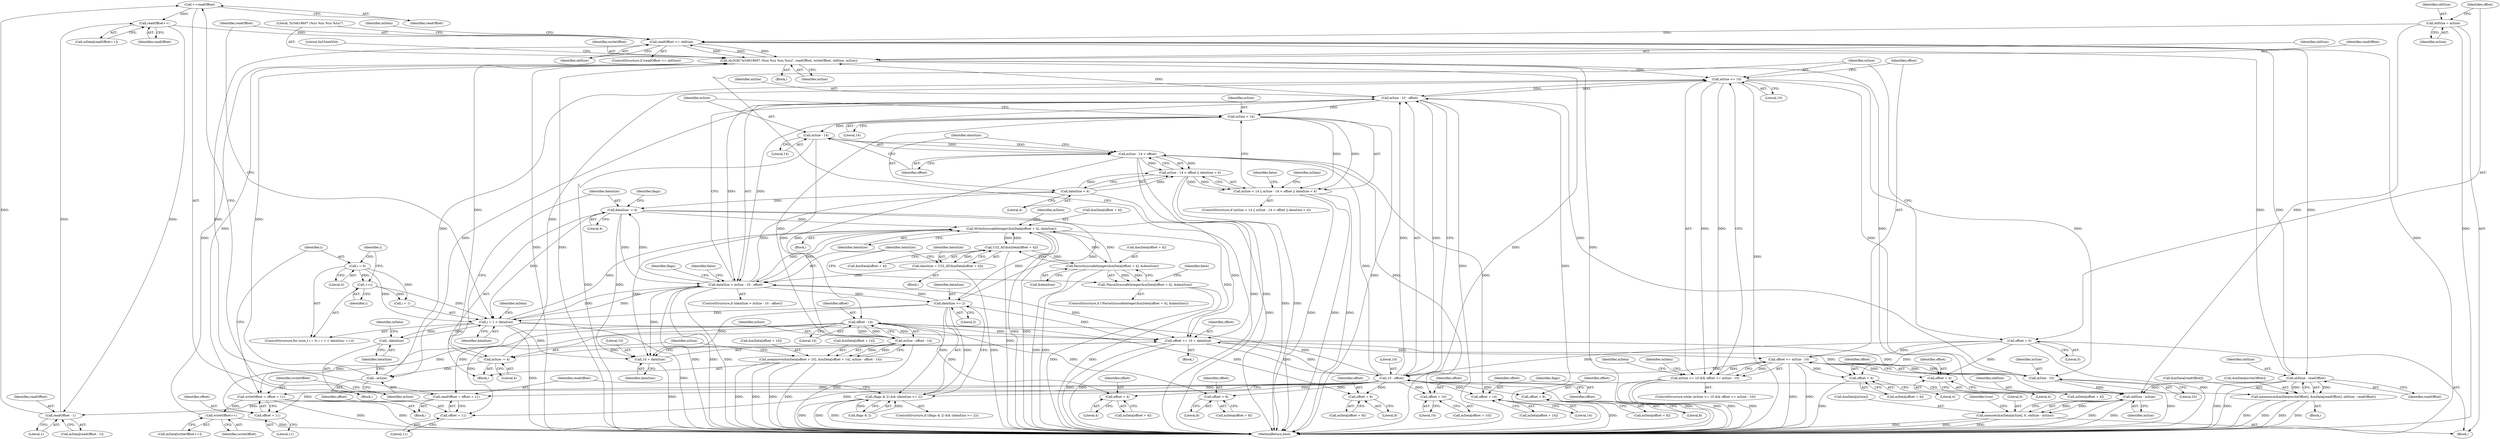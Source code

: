 digraph "0_Android_dd3ca4d6b81a9ae2ddf358b7b93d2f8c010921f5@API" {
"1000284" [label="(Call,++readOffset)"];
"1000274" [label="(Call,readOffset - 1)"];
"1000297" [label="(Call,readOffset++)"];
"1000284" [label="(Call,++readOffset)"];
"1000245" [label="(Call,readOffset = offset + 11)"];
"1000223" [label="(Call,offset - 14)"];
"1000197" [label="(Call,mSize - 14 < offset)"];
"1000198" [label="(Call,mSize - 14)"];
"1000193" [label="(Call,mSize < 14)"];
"1000164" [label="(Call,mSize - 10 - offset)"];
"1000113" [label="(Call,mSize >= 10)"];
"1000226" [label="(Call,mSize -= 4)"];
"1000221" [label="(Call,mSize - offset - 14)"];
"1000286" [label="(Call,--mSize)"];
"1000318" [label="(Call,ALOGE(\"b/34618607 (%zu %zu %zu %zu)\", readOffset, writeOffset, oldSize, mSize))"];
"1000300" [label="(Call,readOffset <= oldSize)"];
"1000104" [label="(Call,oldSize = mSize)"];
"1000313" [label="(Call,oldSize - readOffset)"];
"1000293" [label="(Call,writeOffset++)"];
"1000251" [label="(Call,writeOffset = offset + 11)"];
"1000166" [label="(Call,10 - offset)"];
"1000116" [label="(Call,offset <= mSize - 10)"];
"1000363" [label="(Call,offset += 10 + dataSize)"];
"1000337" [label="(Call,WriteSyncsafeInteger(&mData[offset + 4], dataSize))"];
"1000139" [label="(Call,U32_AT(&mData[offset + 4]))"];
"1000149" [label="(Call,ParseSyncsafeInteger(&mData[offset + 4], &dataSize))"];
"1000261" [label="(Call,i + 1 < dataSize)"];
"1000258" [label="(Call,i = 0)"];
"1000266" [label="(Call,++i)"];
"1000288" [label="(Call,--dataSize)"];
"1000229" [label="(Call,dataSize -= 4)"];
"1000202" [label="(Call,dataSize < 4)"];
"1000162" [label="(Call,dataSize > mSize - 10 - offset)"];
"1000137" [label="(Call,dataSize = U32_AT(&mData[offset + 4]))"];
"1000240" [label="(Call,dataSize >= 2)"];
"1000108" [label="(Call,offset = 0)"];
"1000118" [label="(Call,mSize - 10)"];
"1000304" [label="(Call,memmove(&mData[writeOffset], &mData[readOffset], oldSize - readOffset))"];
"1000374" [label="(Call,oldSize - mSize)"];
"1000368" [label="(Call,memset(&mData[mSize], 0, oldSize - mSize))"];
"1000112" [label="(Call,mSize >= 10 && offset <= mSize - 10)"];
"1000143" [label="(Call,offset + 4)"];
"1000153" [label="(Call,offset + 4)"];
"1000196" [label="(Call,mSize - 14 < offset || dataSize < 4)"];
"1000192" [label="(Call,mSize < 14 || mSize - 14 < offset || dataSize < 4)"];
"1000236" [label="(Call,(flags & 2) && (dataSize >= 2))"];
"1000148" [label="(Call,!ParseSyncsafeInteger(&mData[offset + 4], &dataSize))"];
"1000365" [label="(Call,10 + dataSize)"];
"1000212" [label="(Call,offset + 10)"];
"1000218" [label="(Call,offset + 14)"];
"1000208" [label="(Call,memmove(&mData[offset + 10], &mData[offset + 14], mSize - offset - 14))"];
"1000247" [label="(Call,offset + 11)"];
"1000253" [label="(Call,offset + 11)"];
"1000341" [label="(Call,offset + 4)"];
"1000348" [label="(Call,offset + 8)"];
"1000357" [label="(Call,offset + 9)"];
"1000179" [label="(Call,offset + 8)"];
"1000193" [label="(Call,mSize < 14)"];
"1000160" [label="(Identifier,false)"];
"1000139" [label="(Call,U32_AT(&mData[offset + 4]))"];
"1000105" [label="(Identifier,oldSize)"];
"1000102" [label="(Block,)"];
"1000348" [label="(Call,offset + 8)"];
"1000295" [label="(Call,mData[readOffset++])"];
"1000195" [label="(Literal,14)"];
"1000365" [label="(Call,10 + dataSize)"];
"1000222" [label="(Identifier,mSize)"];
"1000108" [label="(Call,offset = 0)"];
"1000320" [label="(Identifier,readOffset)"];
"1000273" [label="(Identifier,mData)"];
"1000200" [label="(Literal,14)"];
"1000216" [label="(Call,mData[offset + 14])"];
"1000341" [label="(Call,offset + 4)"];
"1000174" [label="(Identifier,flags)"];
"1000318" [label="(Call,ALOGE(\"b/34618607 (%zu %zu %zu %zu)\", readOffset, writeOffset, oldSize, mSize))"];
"1000242" [label="(Literal,2)"];
"1000315" [label="(Identifier,readOffset)"];
"1000328" [label="(Identifier,flags)"];
"1000307" [label="(Identifier,mData)"];
"1000287" [label="(Identifier,mSize)"];
"1000149" [label="(Call,ParseSyncsafeInteger(&mData[offset + 4], &dataSize))"];
"1000109" [label="(Identifier,offset)"];
"1000258" [label="(Call,i = 0)"];
"1000226" [label="(Call,mSize -= 4)"];
"1000225" [label="(Literal,14)"];
"1000321" [label="(Identifier,writeOffset)"];
"1000298" [label="(Identifier,readOffset)"];
"1000214" [label="(Literal,10)"];
"1000220" [label="(Literal,14)"];
"1000223" [label="(Call,offset - 14)"];
"1000323" [label="(Identifier,mSize)"];
"1000120" [label="(Literal,10)"];
"1000291" [label="(Call,mData[writeOffset++])"];
"1000378" [label="(Identifier,true)"];
"1000267" [label="(Identifier,i)"];
"1000119" [label="(Identifier,mSize)"];
"1000266" [label="(Call,++i)"];
"1000367" [label="(Identifier,dataSize)"];
"1000215" [label="(Call,&mData[offset + 14])"];
"1000300" [label="(Call,readOffset <= oldSize)"];
"1000363" [label="(Call,offset += 10 + dataSize)"];
"1000208" [label="(Call,memmove(&mData[offset + 10], &mData[offset + 14], mSize - offset - 14))"];
"1000231" [label="(Literal,4)"];
"1000194" [label="(Identifier,mSize)"];
"1000349" [label="(Identifier,offset)"];
"1000116" [label="(Call,offset <= mSize - 10)"];
"1000236" [label="(Call,(flags & 2) && (dataSize >= 2))"];
"1000253" [label="(Call,offset + 11)"];
"1000302" [label="(Identifier,oldSize)"];
"1000272" [label="(Call,mData[readOffset - 1])"];
"1000251" [label="(Call,writeOffset = offset + 11)"];
"1000314" [label="(Identifier,oldSize)"];
"1000154" [label="(Identifier,offset)"];
"1000309" [label="(Call,&mData[readOffset])"];
"1000262" [label="(Call,i + 1)"];
"1000111" [label="(ControlStructure,while (mSize >= 10 && offset <= mSize - 10))"];
"1000190" [label="(Block,)"];
"1000148" [label="(Call,!ParseSyncsafeInteger(&mData[offset + 4], &dataSize))"];
"1000235" [label="(ControlStructure,if ((flags & 2) && (dataSize >= 2)))"];
"1000289" [label="(Identifier,dataSize)"];
"1000256" [label="(ControlStructure,for (size_t i = 0; i + 1 < dataSize; ++i))"];
"1000283" [label="(Block,)"];
"1000286" [label="(Call,--mSize)"];
"1000304" [label="(Call,memmove(&mData[writeOffset], &mData[readOffset], oldSize - readOffset))"];
"1000213" [label="(Identifier,offset)"];
"1000156" [label="(Call,&dataSize)"];
"1000375" [label="(Identifier,oldSize)"];
"1000284" [label="(Call,++readOffset)"];
"1000197" [label="(Call,mSize - 14 < offset)"];
"1000201" [label="(Identifier,offset)"];
"1000110" [label="(Literal,0)"];
"1000303" [label="(Block,)"];
"1000145" [label="(Literal,4)"];
"1000140" [label="(Call,&mData[offset + 4])"];
"1000285" [label="(Identifier,readOffset)"];
"1000368" [label="(Call,memset(&mData[mSize], 0, oldSize - mSize))"];
"1000161" [label="(ControlStructure,if (dataSize > mSize - 10 - offset))"];
"1000212" [label="(Call,offset + 10)"];
"1000357" [label="(Call,offset + 9)"];
"1000249" [label="(Literal,11)"];
"1000141" [label="(Call,mData[offset + 4])"];
"1000313" [label="(Call,oldSize - readOffset)"];
"1000191" [label="(ControlStructure,if (mSize < 14 || mSize - 14 < offset || dataSize < 4))"];
"1000230" [label="(Identifier,dataSize)"];
"1000218" [label="(Call,offset + 14)"];
"1000322" [label="(Identifier,oldSize)"];
"1000221" [label="(Call,mSize - offset - 14)"];
"1000192" [label="(Call,mSize < 14 || mSize - 14 < offset || dataSize < 4)"];
"1000276" [label="(Literal,1)"];
"1000136" [label="(Block,)"];
"1000151" [label="(Call,mData[offset + 4])"];
"1000229" [label="(Call,dataSize -= 4)"];
"1000177" [label="(Call,mData[offset + 8])"];
"1000319" [label="(Literal,\"b/34618607 (%zu %zu %zu %zu)\")"];
"1000255" [label="(Literal,11)"];
"1000260" [label="(Literal,0)"];
"1000346" [label="(Call,mData[offset + 8])"];
"1000241" [label="(Identifier,dataSize)"];
"1000210" [label="(Call,mData[offset + 10])"];
"1000153" [label="(Call,offset + 4)"];
"1000233" [label="(Identifier,flags)"];
"1000366" [label="(Literal,10)"];
"1000219" [label="(Identifier,offset)"];
"1000274" [label="(Call,readOffset - 1)"];
"1000337" [label="(Call,WriteSyncsafeInteger(&mData[offset + 4], dataSize))"];
"1000207" [label="(Identifier,false)"];
"1000246" [label="(Identifier,readOffset)"];
"1000162" [label="(Call,dataSize > mSize - 10 - offset)"];
"1000347" [label="(Identifier,mData)"];
"1000265" [label="(Identifier,dataSize)"];
"1000202" [label="(Call,dataSize < 4)"];
"1000275" [label="(Identifier,readOffset)"];
"1000369" [label="(Call,&mData[mSize])"];
"1000104" [label="(Call,oldSize = mSize)"];
"1000305" [label="(Call,&mData[writeOffset])"];
"1000379" [label="(MethodReturn,bool)"];
"1000338" [label="(Call,&mData[offset + 4])"];
"1000343" [label="(Literal,4)"];
"1000371" [label="(Identifier,mData)"];
"1000150" [label="(Call,&mData[offset + 4])"];
"1000350" [label="(Literal,8)"];
"1000355" [label="(Call,mData[offset + 9])"];
"1000373" [label="(Literal,0)"];
"1000245" [label="(Call,readOffset = offset + 11)"];
"1000143" [label="(Call,offset + 4)"];
"1000224" [label="(Identifier,offset)"];
"1000144" [label="(Identifier,offset)"];
"1000317" [label="(Block,)"];
"1000374" [label="(Call,oldSize - mSize)"];
"1000293" [label="(Call,writeOffset++)"];
"1000204" [label="(Literal,4)"];
"1000167" [label="(Literal,10)"];
"1000114" [label="(Identifier,mSize)"];
"1000198" [label="(Call,mSize - 14)"];
"1000117" [label="(Identifier,offset)"];
"1000247" [label="(Call,offset + 11)"];
"1000106" [label="(Identifier,mSize)"];
"1000121" [label="(Block,)"];
"1000359" [label="(Literal,9)"];
"1000138" [label="(Identifier,dataSize)"];
"1000127" [label="(Identifier,mData)"];
"1000179" [label="(Call,offset + 8)"];
"1000203" [label="(Identifier,dataSize)"];
"1000294" [label="(Identifier,writeOffset)"];
"1000163" [label="(Identifier,dataSize)"];
"1000248" [label="(Identifier,offset)"];
"1000180" [label="(Identifier,offset)"];
"1000263" [label="(Identifier,i)"];
"1000113" [label="(Call,mSize >= 10)"];
"1000344" [label="(Identifier,dataSize)"];
"1000292" [label="(Identifier,mData)"];
"1000240" [label="(Call,dataSize >= 2)"];
"1000168" [label="(Identifier,offset)"];
"1000325" [label="(Literal,0x534e4554)"];
"1000137" [label="(Call,dataSize = U32_AT(&mData[offset + 4]))"];
"1000376" [label="(Identifier,mSize)"];
"1000254" [label="(Identifier,offset)"];
"1000336" [label="(Block,)"];
"1000297" [label="(Call,readOffset++)"];
"1000339" [label="(Call,mData[offset + 4])"];
"1000196" [label="(Call,mSize - 14 < offset || dataSize < 4)"];
"1000118" [label="(Call,mSize - 10)"];
"1000342" [label="(Identifier,offset)"];
"1000199" [label="(Identifier,mSize)"];
"1000364" [label="(Identifier,offset)"];
"1000228" [label="(Literal,4)"];
"1000261" [label="(Call,i + 1 < dataSize)"];
"1000252" [label="(Identifier,writeOffset)"];
"1000299" [label="(ControlStructure,if (readOffset <= oldSize))"];
"1000227" [label="(Identifier,mSize)"];
"1000211" [label="(Identifier,mData)"];
"1000237" [label="(Call,flags & 2)"];
"1000259" [label="(Identifier,i)"];
"1000115" [label="(Literal,10)"];
"1000171" [label="(Identifier,false)"];
"1000181" [label="(Literal,8)"];
"1000147" [label="(ControlStructure,if (!ParseSyncsafeInteger(&mData[offset + 4], &dataSize)))"];
"1000288" [label="(Call,--dataSize)"];
"1000358" [label="(Identifier,offset)"];
"1000209" [label="(Call,&mData[offset + 10])"];
"1000155" [label="(Literal,4)"];
"1000112" [label="(Call,mSize >= 10 && offset <= mSize - 10)"];
"1000166" [label="(Call,10 - offset)"];
"1000165" [label="(Identifier,mSize)"];
"1000164" [label="(Call,mSize - 10 - offset)"];
"1000301" [label="(Identifier,readOffset)"];
"1000243" [label="(Block,)"];
"1000284" -> "1000283"  [label="AST: "];
"1000284" -> "1000285"  [label="CFG: "];
"1000285" -> "1000284"  [label="AST: "];
"1000287" -> "1000284"  [label="CFG: "];
"1000274" -> "1000284"  [label="DDG: "];
"1000284" -> "1000297"  [label="DDG: "];
"1000274" -> "1000272"  [label="AST: "];
"1000274" -> "1000276"  [label="CFG: "];
"1000275" -> "1000274"  [label="AST: "];
"1000276" -> "1000274"  [label="AST: "];
"1000272" -> "1000274"  [label="CFG: "];
"1000297" -> "1000274"  [label="DDG: "];
"1000245" -> "1000274"  [label="DDG: "];
"1000274" -> "1000297"  [label="DDG: "];
"1000297" -> "1000295"  [label="AST: "];
"1000297" -> "1000298"  [label="CFG: "];
"1000298" -> "1000297"  [label="AST: "];
"1000295" -> "1000297"  [label="CFG: "];
"1000297" -> "1000300"  [label="DDG: "];
"1000245" -> "1000243"  [label="AST: "];
"1000245" -> "1000247"  [label="CFG: "];
"1000246" -> "1000245"  [label="AST: "];
"1000247" -> "1000245"  [label="AST: "];
"1000252" -> "1000245"  [label="CFG: "];
"1000223" -> "1000245"  [label="DDG: "];
"1000166" -> "1000245"  [label="DDG: "];
"1000245" -> "1000300"  [label="DDG: "];
"1000223" -> "1000221"  [label="AST: "];
"1000223" -> "1000225"  [label="CFG: "];
"1000224" -> "1000223"  [label="AST: "];
"1000225" -> "1000223"  [label="AST: "];
"1000221" -> "1000223"  [label="CFG: "];
"1000223" -> "1000221"  [label="DDG: "];
"1000223" -> "1000221"  [label="DDG: "];
"1000197" -> "1000223"  [label="DDG: "];
"1000166" -> "1000223"  [label="DDG: "];
"1000223" -> "1000247"  [label="DDG: "];
"1000223" -> "1000251"  [label="DDG: "];
"1000223" -> "1000253"  [label="DDG: "];
"1000223" -> "1000341"  [label="DDG: "];
"1000223" -> "1000348"  [label="DDG: "];
"1000223" -> "1000357"  [label="DDG: "];
"1000223" -> "1000363"  [label="DDG: "];
"1000197" -> "1000196"  [label="AST: "];
"1000197" -> "1000201"  [label="CFG: "];
"1000198" -> "1000197"  [label="AST: "];
"1000201" -> "1000197"  [label="AST: "];
"1000203" -> "1000197"  [label="CFG: "];
"1000196" -> "1000197"  [label="CFG: "];
"1000197" -> "1000379"  [label="DDG: "];
"1000197" -> "1000379"  [label="DDG: "];
"1000197" -> "1000196"  [label="DDG: "];
"1000197" -> "1000196"  [label="DDG: "];
"1000198" -> "1000197"  [label="DDG: "];
"1000198" -> "1000197"  [label="DDG: "];
"1000166" -> "1000197"  [label="DDG: "];
"1000197" -> "1000212"  [label="DDG: "];
"1000197" -> "1000218"  [label="DDG: "];
"1000198" -> "1000200"  [label="CFG: "];
"1000199" -> "1000198"  [label="AST: "];
"1000200" -> "1000198"  [label="AST: "];
"1000201" -> "1000198"  [label="CFG: "];
"1000198" -> "1000379"  [label="DDG: "];
"1000193" -> "1000198"  [label="DDG: "];
"1000198" -> "1000221"  [label="DDG: "];
"1000193" -> "1000192"  [label="AST: "];
"1000193" -> "1000195"  [label="CFG: "];
"1000194" -> "1000193"  [label="AST: "];
"1000195" -> "1000193"  [label="AST: "];
"1000199" -> "1000193"  [label="CFG: "];
"1000192" -> "1000193"  [label="CFG: "];
"1000193" -> "1000379"  [label="DDG: "];
"1000193" -> "1000192"  [label="DDG: "];
"1000193" -> "1000192"  [label="DDG: "];
"1000164" -> "1000193"  [label="DDG: "];
"1000193" -> "1000221"  [label="DDG: "];
"1000164" -> "1000162"  [label="AST: "];
"1000164" -> "1000166"  [label="CFG: "];
"1000165" -> "1000164"  [label="AST: "];
"1000166" -> "1000164"  [label="AST: "];
"1000162" -> "1000164"  [label="CFG: "];
"1000164" -> "1000379"  [label="DDG: "];
"1000164" -> "1000379"  [label="DDG: "];
"1000164" -> "1000113"  [label="DDG: "];
"1000164" -> "1000162"  [label="DDG: "];
"1000164" -> "1000162"  [label="DDG: "];
"1000113" -> "1000164"  [label="DDG: "];
"1000118" -> "1000164"  [label="DDG: "];
"1000166" -> "1000164"  [label="DDG: "];
"1000166" -> "1000164"  [label="DDG: "];
"1000164" -> "1000286"  [label="DDG: "];
"1000164" -> "1000318"  [label="DDG: "];
"1000113" -> "1000112"  [label="AST: "];
"1000113" -> "1000115"  [label="CFG: "];
"1000114" -> "1000113"  [label="AST: "];
"1000115" -> "1000113"  [label="AST: "];
"1000117" -> "1000113"  [label="CFG: "];
"1000112" -> "1000113"  [label="CFG: "];
"1000113" -> "1000379"  [label="DDG: "];
"1000113" -> "1000112"  [label="DDG: "];
"1000113" -> "1000112"  [label="DDG: "];
"1000226" -> "1000113"  [label="DDG: "];
"1000286" -> "1000113"  [label="DDG: "];
"1000318" -> "1000113"  [label="DDG: "];
"1000113" -> "1000118"  [label="DDG: "];
"1000113" -> "1000374"  [label="DDG: "];
"1000226" -> "1000190"  [label="AST: "];
"1000226" -> "1000228"  [label="CFG: "];
"1000227" -> "1000226"  [label="AST: "];
"1000228" -> "1000226"  [label="AST: "];
"1000230" -> "1000226"  [label="CFG: "];
"1000221" -> "1000226"  [label="DDG: "];
"1000226" -> "1000286"  [label="DDG: "];
"1000226" -> "1000318"  [label="DDG: "];
"1000221" -> "1000208"  [label="AST: "];
"1000222" -> "1000221"  [label="AST: "];
"1000208" -> "1000221"  [label="CFG: "];
"1000221" -> "1000379"  [label="DDG: "];
"1000221" -> "1000208"  [label="DDG: "];
"1000221" -> "1000208"  [label="DDG: "];
"1000286" -> "1000283"  [label="AST: "];
"1000286" -> "1000287"  [label="CFG: "];
"1000287" -> "1000286"  [label="AST: "];
"1000289" -> "1000286"  [label="CFG: "];
"1000286" -> "1000318"  [label="DDG: "];
"1000318" -> "1000317"  [label="AST: "];
"1000318" -> "1000323"  [label="CFG: "];
"1000319" -> "1000318"  [label="AST: "];
"1000320" -> "1000318"  [label="AST: "];
"1000321" -> "1000318"  [label="AST: "];
"1000322" -> "1000318"  [label="AST: "];
"1000323" -> "1000318"  [label="AST: "];
"1000325" -> "1000318"  [label="CFG: "];
"1000318" -> "1000379"  [label="DDG: "];
"1000318" -> "1000379"  [label="DDG: "];
"1000318" -> "1000379"  [label="DDG: "];
"1000318" -> "1000379"  [label="DDG: "];
"1000318" -> "1000300"  [label="DDG: "];
"1000300" -> "1000318"  [label="DDG: "];
"1000300" -> "1000318"  [label="DDG: "];
"1000293" -> "1000318"  [label="DDG: "];
"1000251" -> "1000318"  [label="DDG: "];
"1000318" -> "1000374"  [label="DDG: "];
"1000300" -> "1000299"  [label="AST: "];
"1000300" -> "1000302"  [label="CFG: "];
"1000301" -> "1000300"  [label="AST: "];
"1000302" -> "1000300"  [label="AST: "];
"1000307" -> "1000300"  [label="CFG: "];
"1000319" -> "1000300"  [label="CFG: "];
"1000300" -> "1000379"  [label="DDG: "];
"1000104" -> "1000300"  [label="DDG: "];
"1000313" -> "1000300"  [label="DDG: "];
"1000300" -> "1000313"  [label="DDG: "];
"1000300" -> "1000313"  [label="DDG: "];
"1000104" -> "1000102"  [label="AST: "];
"1000104" -> "1000106"  [label="CFG: "];
"1000105" -> "1000104"  [label="AST: "];
"1000106" -> "1000104"  [label="AST: "];
"1000109" -> "1000104"  [label="CFG: "];
"1000104" -> "1000379"  [label="DDG: "];
"1000104" -> "1000374"  [label="DDG: "];
"1000313" -> "1000304"  [label="AST: "];
"1000313" -> "1000315"  [label="CFG: "];
"1000314" -> "1000313"  [label="AST: "];
"1000315" -> "1000313"  [label="AST: "];
"1000304" -> "1000313"  [label="CFG: "];
"1000313" -> "1000379"  [label="DDG: "];
"1000313" -> "1000379"  [label="DDG: "];
"1000313" -> "1000304"  [label="DDG: "];
"1000313" -> "1000304"  [label="DDG: "];
"1000313" -> "1000374"  [label="DDG: "];
"1000293" -> "1000291"  [label="AST: "];
"1000293" -> "1000294"  [label="CFG: "];
"1000294" -> "1000293"  [label="AST: "];
"1000291" -> "1000293"  [label="CFG: "];
"1000293" -> "1000379"  [label="DDG: "];
"1000251" -> "1000293"  [label="DDG: "];
"1000251" -> "1000243"  [label="AST: "];
"1000251" -> "1000253"  [label="CFG: "];
"1000252" -> "1000251"  [label="AST: "];
"1000253" -> "1000251"  [label="AST: "];
"1000259" -> "1000251"  [label="CFG: "];
"1000251" -> "1000379"  [label="DDG: "];
"1000251" -> "1000379"  [label="DDG: "];
"1000166" -> "1000251"  [label="DDG: "];
"1000166" -> "1000168"  [label="CFG: "];
"1000167" -> "1000166"  [label="AST: "];
"1000168" -> "1000166"  [label="AST: "];
"1000166" -> "1000379"  [label="DDG: "];
"1000116" -> "1000166"  [label="DDG: "];
"1000363" -> "1000166"  [label="DDG: "];
"1000108" -> "1000166"  [label="DDG: "];
"1000166" -> "1000179"  [label="DDG: "];
"1000166" -> "1000212"  [label="DDG: "];
"1000166" -> "1000218"  [label="DDG: "];
"1000166" -> "1000247"  [label="DDG: "];
"1000166" -> "1000253"  [label="DDG: "];
"1000166" -> "1000341"  [label="DDG: "];
"1000166" -> "1000348"  [label="DDG: "];
"1000166" -> "1000357"  [label="DDG: "];
"1000166" -> "1000363"  [label="DDG: "];
"1000116" -> "1000112"  [label="AST: "];
"1000116" -> "1000118"  [label="CFG: "];
"1000117" -> "1000116"  [label="AST: "];
"1000118" -> "1000116"  [label="AST: "];
"1000112" -> "1000116"  [label="CFG: "];
"1000116" -> "1000379"  [label="DDG: "];
"1000116" -> "1000379"  [label="DDG: "];
"1000116" -> "1000112"  [label="DDG: "];
"1000116" -> "1000112"  [label="DDG: "];
"1000363" -> "1000116"  [label="DDG: "];
"1000108" -> "1000116"  [label="DDG: "];
"1000118" -> "1000116"  [label="DDG: "];
"1000118" -> "1000116"  [label="DDG: "];
"1000116" -> "1000143"  [label="DDG: "];
"1000116" -> "1000153"  [label="DDG: "];
"1000363" -> "1000121"  [label="AST: "];
"1000363" -> "1000365"  [label="CFG: "];
"1000364" -> "1000363"  [label="AST: "];
"1000365" -> "1000363"  [label="AST: "];
"1000114" -> "1000363"  [label="CFG: "];
"1000363" -> "1000379"  [label="DDG: "];
"1000363" -> "1000379"  [label="DDG: "];
"1000363" -> "1000143"  [label="DDG: "];
"1000363" -> "1000153"  [label="DDG: "];
"1000337" -> "1000363"  [label="DDG: "];
"1000261" -> "1000363"  [label="DDG: "];
"1000229" -> "1000363"  [label="DDG: "];
"1000162" -> "1000363"  [label="DDG: "];
"1000240" -> "1000363"  [label="DDG: "];
"1000337" -> "1000336"  [label="AST: "];
"1000337" -> "1000344"  [label="CFG: "];
"1000338" -> "1000337"  [label="AST: "];
"1000344" -> "1000337"  [label="AST: "];
"1000347" -> "1000337"  [label="CFG: "];
"1000337" -> "1000379"  [label="DDG: "];
"1000337" -> "1000379"  [label="DDG: "];
"1000337" -> "1000139"  [label="DDG: "];
"1000337" -> "1000149"  [label="DDG: "];
"1000337" -> "1000162"  [label="DDG: "];
"1000139" -> "1000337"  [label="DDG: "];
"1000149" -> "1000337"  [label="DDG: "];
"1000261" -> "1000337"  [label="DDG: "];
"1000229" -> "1000337"  [label="DDG: "];
"1000162" -> "1000337"  [label="DDG: "];
"1000240" -> "1000337"  [label="DDG: "];
"1000337" -> "1000365"  [label="DDG: "];
"1000139" -> "1000137"  [label="AST: "];
"1000139" -> "1000140"  [label="CFG: "];
"1000140" -> "1000139"  [label="AST: "];
"1000137" -> "1000139"  [label="CFG: "];
"1000139" -> "1000379"  [label="DDG: "];
"1000139" -> "1000137"  [label="DDG: "];
"1000149" -> "1000139"  [label="DDG: "];
"1000139" -> "1000149"  [label="DDG: "];
"1000149" -> "1000148"  [label="AST: "];
"1000149" -> "1000156"  [label="CFG: "];
"1000150" -> "1000149"  [label="AST: "];
"1000156" -> "1000149"  [label="AST: "];
"1000148" -> "1000149"  [label="CFG: "];
"1000149" -> "1000379"  [label="DDG: "];
"1000149" -> "1000379"  [label="DDG: "];
"1000149" -> "1000148"  [label="DDG: "];
"1000149" -> "1000148"  [label="DDG: "];
"1000261" -> "1000256"  [label="AST: "];
"1000261" -> "1000265"  [label="CFG: "];
"1000262" -> "1000261"  [label="AST: "];
"1000265" -> "1000261"  [label="AST: "];
"1000273" -> "1000261"  [label="CFG: "];
"1000301" -> "1000261"  [label="CFG: "];
"1000261" -> "1000379"  [label="DDG: "];
"1000261" -> "1000379"  [label="DDG: "];
"1000261" -> "1000162"  [label="DDG: "];
"1000258" -> "1000261"  [label="DDG: "];
"1000266" -> "1000261"  [label="DDG: "];
"1000288" -> "1000261"  [label="DDG: "];
"1000229" -> "1000261"  [label="DDG: "];
"1000162" -> "1000261"  [label="DDG: "];
"1000240" -> "1000261"  [label="DDG: "];
"1000261" -> "1000288"  [label="DDG: "];
"1000261" -> "1000365"  [label="DDG: "];
"1000258" -> "1000256"  [label="AST: "];
"1000258" -> "1000260"  [label="CFG: "];
"1000259" -> "1000258"  [label="AST: "];
"1000260" -> "1000258"  [label="AST: "];
"1000263" -> "1000258"  [label="CFG: "];
"1000258" -> "1000262"  [label="DDG: "];
"1000258" -> "1000266"  [label="DDG: "];
"1000266" -> "1000256"  [label="AST: "];
"1000266" -> "1000267"  [label="CFG: "];
"1000267" -> "1000266"  [label="AST: "];
"1000263" -> "1000266"  [label="CFG: "];
"1000266" -> "1000262"  [label="DDG: "];
"1000288" -> "1000283"  [label="AST: "];
"1000288" -> "1000289"  [label="CFG: "];
"1000289" -> "1000288"  [label="AST: "];
"1000292" -> "1000288"  [label="CFG: "];
"1000229" -> "1000190"  [label="AST: "];
"1000229" -> "1000231"  [label="CFG: "];
"1000230" -> "1000229"  [label="AST: "];
"1000231" -> "1000229"  [label="AST: "];
"1000233" -> "1000229"  [label="CFG: "];
"1000229" -> "1000162"  [label="DDG: "];
"1000202" -> "1000229"  [label="DDG: "];
"1000162" -> "1000229"  [label="DDG: "];
"1000229" -> "1000240"  [label="DDG: "];
"1000229" -> "1000365"  [label="DDG: "];
"1000202" -> "1000196"  [label="AST: "];
"1000202" -> "1000204"  [label="CFG: "];
"1000203" -> "1000202"  [label="AST: "];
"1000204" -> "1000202"  [label="AST: "];
"1000196" -> "1000202"  [label="CFG: "];
"1000202" -> "1000379"  [label="DDG: "];
"1000202" -> "1000196"  [label="DDG: "];
"1000202" -> "1000196"  [label="DDG: "];
"1000162" -> "1000202"  [label="DDG: "];
"1000162" -> "1000161"  [label="AST: "];
"1000163" -> "1000162"  [label="AST: "];
"1000171" -> "1000162"  [label="CFG: "];
"1000174" -> "1000162"  [label="CFG: "];
"1000162" -> "1000379"  [label="DDG: "];
"1000162" -> "1000379"  [label="DDG: "];
"1000162" -> "1000379"  [label="DDG: "];
"1000137" -> "1000162"  [label="DDG: "];
"1000240" -> "1000162"  [label="DDG: "];
"1000162" -> "1000240"  [label="DDG: "];
"1000162" -> "1000365"  [label="DDG: "];
"1000137" -> "1000136"  [label="AST: "];
"1000138" -> "1000137"  [label="AST: "];
"1000163" -> "1000137"  [label="CFG: "];
"1000137" -> "1000379"  [label="DDG: "];
"1000240" -> "1000236"  [label="AST: "];
"1000240" -> "1000242"  [label="CFG: "];
"1000241" -> "1000240"  [label="AST: "];
"1000242" -> "1000240"  [label="AST: "];
"1000236" -> "1000240"  [label="CFG: "];
"1000240" -> "1000236"  [label="DDG: "];
"1000240" -> "1000236"  [label="DDG: "];
"1000240" -> "1000365"  [label="DDG: "];
"1000108" -> "1000102"  [label="AST: "];
"1000108" -> "1000110"  [label="CFG: "];
"1000109" -> "1000108"  [label="AST: "];
"1000110" -> "1000108"  [label="AST: "];
"1000114" -> "1000108"  [label="CFG: "];
"1000108" -> "1000379"  [label="DDG: "];
"1000108" -> "1000143"  [label="DDG: "];
"1000108" -> "1000153"  [label="DDG: "];
"1000118" -> "1000120"  [label="CFG: "];
"1000119" -> "1000118"  [label="AST: "];
"1000120" -> "1000118"  [label="AST: "];
"1000118" -> "1000379"  [label="DDG: "];
"1000118" -> "1000374"  [label="DDG: "];
"1000304" -> "1000303"  [label="AST: "];
"1000305" -> "1000304"  [label="AST: "];
"1000309" -> "1000304"  [label="AST: "];
"1000328" -> "1000304"  [label="CFG: "];
"1000304" -> "1000379"  [label="DDG: "];
"1000304" -> "1000379"  [label="DDG: "];
"1000304" -> "1000379"  [label="DDG: "];
"1000304" -> "1000379"  [label="DDG: "];
"1000374" -> "1000368"  [label="AST: "];
"1000374" -> "1000376"  [label="CFG: "];
"1000375" -> "1000374"  [label="AST: "];
"1000376" -> "1000374"  [label="AST: "];
"1000368" -> "1000374"  [label="CFG: "];
"1000374" -> "1000379"  [label="DDG: "];
"1000374" -> "1000379"  [label="DDG: "];
"1000374" -> "1000368"  [label="DDG: "];
"1000374" -> "1000368"  [label="DDG: "];
"1000368" -> "1000102"  [label="AST: "];
"1000369" -> "1000368"  [label="AST: "];
"1000373" -> "1000368"  [label="AST: "];
"1000378" -> "1000368"  [label="CFG: "];
"1000368" -> "1000379"  [label="DDG: "];
"1000368" -> "1000379"  [label="DDG: "];
"1000368" -> "1000379"  [label="DDG: "];
"1000112" -> "1000111"  [label="AST: "];
"1000127" -> "1000112"  [label="CFG: "];
"1000371" -> "1000112"  [label="CFG: "];
"1000112" -> "1000379"  [label="DDG: "];
"1000112" -> "1000379"  [label="DDG: "];
"1000112" -> "1000379"  [label="DDG: "];
"1000143" -> "1000141"  [label="AST: "];
"1000143" -> "1000145"  [label="CFG: "];
"1000144" -> "1000143"  [label="AST: "];
"1000145" -> "1000143"  [label="AST: "];
"1000141" -> "1000143"  [label="CFG: "];
"1000153" -> "1000151"  [label="AST: "];
"1000153" -> "1000155"  [label="CFG: "];
"1000154" -> "1000153"  [label="AST: "];
"1000155" -> "1000153"  [label="AST: "];
"1000151" -> "1000153"  [label="CFG: "];
"1000153" -> "1000379"  [label="DDG: "];
"1000196" -> "1000192"  [label="AST: "];
"1000192" -> "1000196"  [label="CFG: "];
"1000196" -> "1000379"  [label="DDG: "];
"1000196" -> "1000379"  [label="DDG: "];
"1000196" -> "1000192"  [label="DDG: "];
"1000196" -> "1000192"  [label="DDG: "];
"1000192" -> "1000191"  [label="AST: "];
"1000207" -> "1000192"  [label="CFG: "];
"1000211" -> "1000192"  [label="CFG: "];
"1000192" -> "1000379"  [label="DDG: "];
"1000192" -> "1000379"  [label="DDG: "];
"1000192" -> "1000379"  [label="DDG: "];
"1000236" -> "1000235"  [label="AST: "];
"1000236" -> "1000237"  [label="CFG: "];
"1000237" -> "1000236"  [label="AST: "];
"1000246" -> "1000236"  [label="CFG: "];
"1000328" -> "1000236"  [label="CFG: "];
"1000236" -> "1000379"  [label="DDG: "];
"1000236" -> "1000379"  [label="DDG: "];
"1000236" -> "1000379"  [label="DDG: "];
"1000237" -> "1000236"  [label="DDG: "];
"1000237" -> "1000236"  [label="DDG: "];
"1000148" -> "1000147"  [label="AST: "];
"1000160" -> "1000148"  [label="CFG: "];
"1000163" -> "1000148"  [label="CFG: "];
"1000148" -> "1000379"  [label="DDG: "];
"1000148" -> "1000379"  [label="DDG: "];
"1000365" -> "1000367"  [label="CFG: "];
"1000366" -> "1000365"  [label="AST: "];
"1000367" -> "1000365"  [label="AST: "];
"1000365" -> "1000379"  [label="DDG: "];
"1000212" -> "1000210"  [label="AST: "];
"1000212" -> "1000214"  [label="CFG: "];
"1000213" -> "1000212"  [label="AST: "];
"1000214" -> "1000212"  [label="AST: "];
"1000210" -> "1000212"  [label="CFG: "];
"1000218" -> "1000216"  [label="AST: "];
"1000218" -> "1000220"  [label="CFG: "];
"1000219" -> "1000218"  [label="AST: "];
"1000220" -> "1000218"  [label="AST: "];
"1000216" -> "1000218"  [label="CFG: "];
"1000208" -> "1000190"  [label="AST: "];
"1000209" -> "1000208"  [label="AST: "];
"1000215" -> "1000208"  [label="AST: "];
"1000227" -> "1000208"  [label="CFG: "];
"1000208" -> "1000379"  [label="DDG: "];
"1000208" -> "1000379"  [label="DDG: "];
"1000208" -> "1000379"  [label="DDG: "];
"1000208" -> "1000379"  [label="DDG: "];
"1000247" -> "1000249"  [label="CFG: "];
"1000248" -> "1000247"  [label="AST: "];
"1000249" -> "1000247"  [label="AST: "];
"1000253" -> "1000255"  [label="CFG: "];
"1000254" -> "1000253"  [label="AST: "];
"1000255" -> "1000253"  [label="AST: "];
"1000341" -> "1000339"  [label="AST: "];
"1000341" -> "1000343"  [label="CFG: "];
"1000342" -> "1000341"  [label="AST: "];
"1000343" -> "1000341"  [label="AST: "];
"1000339" -> "1000341"  [label="CFG: "];
"1000348" -> "1000346"  [label="AST: "];
"1000348" -> "1000350"  [label="CFG: "];
"1000349" -> "1000348"  [label="AST: "];
"1000350" -> "1000348"  [label="AST: "];
"1000346" -> "1000348"  [label="CFG: "];
"1000357" -> "1000355"  [label="AST: "];
"1000357" -> "1000359"  [label="CFG: "];
"1000358" -> "1000357"  [label="AST: "];
"1000359" -> "1000357"  [label="AST: "];
"1000355" -> "1000357"  [label="CFG: "];
"1000179" -> "1000177"  [label="AST: "];
"1000179" -> "1000181"  [label="CFG: "];
"1000180" -> "1000179"  [label="AST: "];
"1000181" -> "1000179"  [label="AST: "];
"1000177" -> "1000179"  [label="CFG: "];
"1000179" -> "1000379"  [label="DDG: "];
}
